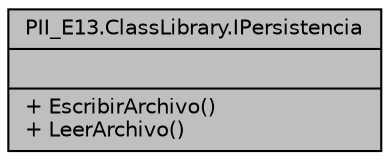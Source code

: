 digraph "PII_E13.ClassLibrary.IPersistencia"
{
 // INTERACTIVE_SVG=YES
 // LATEX_PDF_SIZE
  edge [fontname="Helvetica",fontsize="10",labelfontname="Helvetica",labelfontsize="10"];
  node [fontname="Helvetica",fontsize="10",shape=record];
  Node1 [label="{PII_E13.ClassLibrary.IPersistencia\n||+ EscribirArchivo()\l+ LeerArchivo()\l}",height=0.2,width=0.4,color="black", fillcolor="grey75", style="filled", fontcolor="black",tooltip="Esta es la interface de percisitencia de la aplicacion. su funcion es guardar y recuperar los datos d..."];
}
